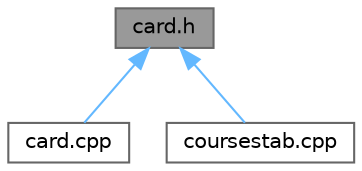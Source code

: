 digraph "card.h"
{
 // LATEX_PDF_SIZE
  bgcolor="transparent";
  edge [fontname=Helvetica,fontsize=10,labelfontname=Helvetica,labelfontsize=10];
  node [fontname=Helvetica,fontsize=10,shape=box,height=0.2,width=0.4];
  Node1 [label="card.h",height=0.2,width=0.4,color="gray40", fillcolor="grey60", style="filled", fontcolor="black",tooltip=" "];
  Node1 -> Node2 [dir="back",color="steelblue1",style="solid"];
  Node2 [label="card.cpp",height=0.2,width=0.4,color="grey40", fillcolor="white", style="filled",URL="$card_8cpp.html",tooltip=" "];
  Node1 -> Node3 [dir="back",color="steelblue1",style="solid"];
  Node3 [label="coursestab.cpp",height=0.2,width=0.4,color="grey40", fillcolor="white", style="filled",URL="$coursestab_8cpp.html",tooltip=" "];
}
